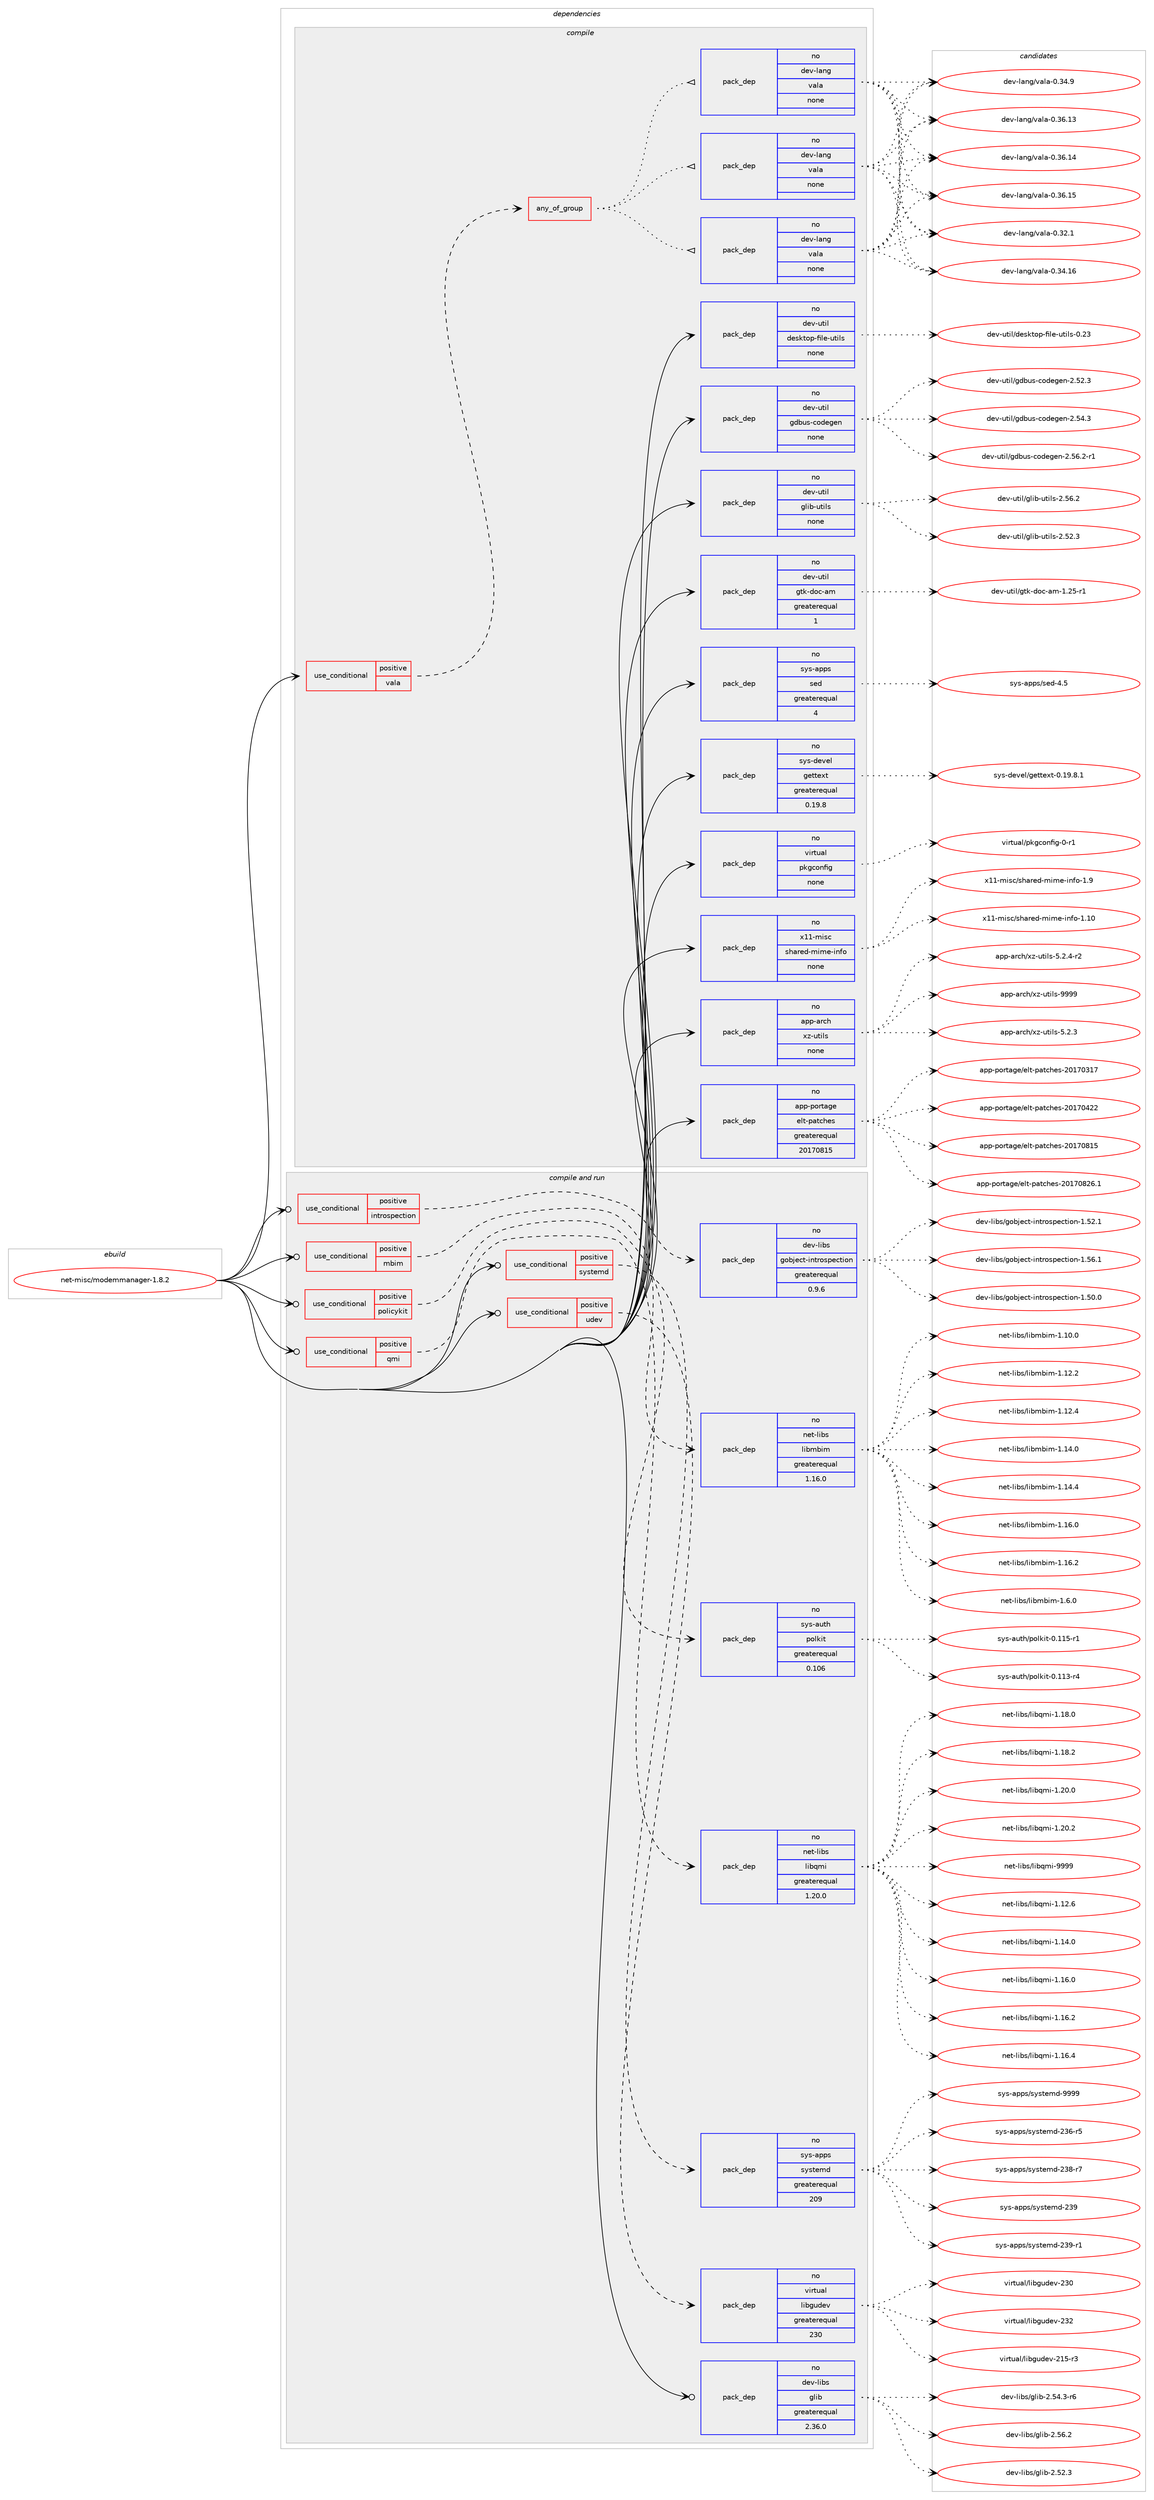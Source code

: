 digraph prolog {

# *************
# Graph options
# *************

newrank=true;
concentrate=true;
compound=true;
graph [rankdir=LR,fontname=Helvetica,fontsize=10,ranksep=1.5];#, ranksep=2.5, nodesep=0.2];
edge  [arrowhead=vee];
node  [fontname=Helvetica,fontsize=10];

# **********
# The ebuild
# **********

subgraph cluster_leftcol {
color=gray;
rank=same;
label=<<i>ebuild</i>>;
id [label="net-misc/modemmanager-1.8.2", color=red, width=4, href="../net-misc/modemmanager-1.8.2.svg"];
}

# ****************
# The dependencies
# ****************

subgraph cluster_midcol {
color=gray;
label=<<i>dependencies</i>>;
subgraph cluster_compile {
fillcolor="#eeeeee";
style=filled;
label=<<i>compile</i>>;
subgraph cond1587 {
dependency7858 [label=<<TABLE BORDER="0" CELLBORDER="1" CELLSPACING="0" CELLPADDING="4"><TR><TD ROWSPAN="3" CELLPADDING="10">use_conditional</TD></TR><TR><TD>positive</TD></TR><TR><TD>vala</TD></TR></TABLE>>, shape=none, color=red];
subgraph any160 {
dependency7859 [label=<<TABLE BORDER="0" CELLBORDER="1" CELLSPACING="0" CELLPADDING="4"><TR><TD CELLPADDING="10">any_of_group</TD></TR></TABLE>>, shape=none, color=red];subgraph pack6102 {
dependency7860 [label=<<TABLE BORDER="0" CELLBORDER="1" CELLSPACING="0" CELLPADDING="4" WIDTH="220"><TR><TD ROWSPAN="6" CELLPADDING="30">pack_dep</TD></TR><TR><TD WIDTH="110">no</TD></TR><TR><TD>dev-lang</TD></TR><TR><TD>vala</TD></TR><TR><TD>none</TD></TR><TR><TD></TD></TR></TABLE>>, shape=none, color=blue];
}
dependency7859:e -> dependency7860:w [weight=20,style="dotted",arrowhead="oinv"];
subgraph pack6103 {
dependency7861 [label=<<TABLE BORDER="0" CELLBORDER="1" CELLSPACING="0" CELLPADDING="4" WIDTH="220"><TR><TD ROWSPAN="6" CELLPADDING="30">pack_dep</TD></TR><TR><TD WIDTH="110">no</TD></TR><TR><TD>dev-lang</TD></TR><TR><TD>vala</TD></TR><TR><TD>none</TD></TR><TR><TD></TD></TR></TABLE>>, shape=none, color=blue];
}
dependency7859:e -> dependency7861:w [weight=20,style="dotted",arrowhead="oinv"];
subgraph pack6104 {
dependency7862 [label=<<TABLE BORDER="0" CELLBORDER="1" CELLSPACING="0" CELLPADDING="4" WIDTH="220"><TR><TD ROWSPAN="6" CELLPADDING="30">pack_dep</TD></TR><TR><TD WIDTH="110">no</TD></TR><TR><TD>dev-lang</TD></TR><TR><TD>vala</TD></TR><TR><TD>none</TD></TR><TR><TD></TD></TR></TABLE>>, shape=none, color=blue];
}
dependency7859:e -> dependency7862:w [weight=20,style="dotted",arrowhead="oinv"];
}
dependency7858:e -> dependency7859:w [weight=20,style="dashed",arrowhead="vee"];
}
id:e -> dependency7858:w [weight=20,style="solid",arrowhead="vee"];
subgraph pack6105 {
dependency7863 [label=<<TABLE BORDER="0" CELLBORDER="1" CELLSPACING="0" CELLPADDING="4" WIDTH="220"><TR><TD ROWSPAN="6" CELLPADDING="30">pack_dep</TD></TR><TR><TD WIDTH="110">no</TD></TR><TR><TD>app-arch</TD></TR><TR><TD>xz-utils</TD></TR><TR><TD>none</TD></TR><TR><TD></TD></TR></TABLE>>, shape=none, color=blue];
}
id:e -> dependency7863:w [weight=20,style="solid",arrowhead="vee"];
subgraph pack6106 {
dependency7864 [label=<<TABLE BORDER="0" CELLBORDER="1" CELLSPACING="0" CELLPADDING="4" WIDTH="220"><TR><TD ROWSPAN="6" CELLPADDING="30">pack_dep</TD></TR><TR><TD WIDTH="110">no</TD></TR><TR><TD>app-portage</TD></TR><TR><TD>elt-patches</TD></TR><TR><TD>greaterequal</TD></TR><TR><TD>20170815</TD></TR></TABLE>>, shape=none, color=blue];
}
id:e -> dependency7864:w [weight=20,style="solid",arrowhead="vee"];
subgraph pack6107 {
dependency7865 [label=<<TABLE BORDER="0" CELLBORDER="1" CELLSPACING="0" CELLPADDING="4" WIDTH="220"><TR><TD ROWSPAN="6" CELLPADDING="30">pack_dep</TD></TR><TR><TD WIDTH="110">no</TD></TR><TR><TD>dev-util</TD></TR><TR><TD>desktop-file-utils</TD></TR><TR><TD>none</TD></TR><TR><TD></TD></TR></TABLE>>, shape=none, color=blue];
}
id:e -> dependency7865:w [weight=20,style="solid",arrowhead="vee"];
subgraph pack6108 {
dependency7866 [label=<<TABLE BORDER="0" CELLBORDER="1" CELLSPACING="0" CELLPADDING="4" WIDTH="220"><TR><TD ROWSPAN="6" CELLPADDING="30">pack_dep</TD></TR><TR><TD WIDTH="110">no</TD></TR><TR><TD>dev-util</TD></TR><TR><TD>gdbus-codegen</TD></TR><TR><TD>none</TD></TR><TR><TD></TD></TR></TABLE>>, shape=none, color=blue];
}
id:e -> dependency7866:w [weight=20,style="solid",arrowhead="vee"];
subgraph pack6109 {
dependency7867 [label=<<TABLE BORDER="0" CELLBORDER="1" CELLSPACING="0" CELLPADDING="4" WIDTH="220"><TR><TD ROWSPAN="6" CELLPADDING="30">pack_dep</TD></TR><TR><TD WIDTH="110">no</TD></TR><TR><TD>dev-util</TD></TR><TR><TD>glib-utils</TD></TR><TR><TD>none</TD></TR><TR><TD></TD></TR></TABLE>>, shape=none, color=blue];
}
id:e -> dependency7867:w [weight=20,style="solid",arrowhead="vee"];
subgraph pack6110 {
dependency7868 [label=<<TABLE BORDER="0" CELLBORDER="1" CELLSPACING="0" CELLPADDING="4" WIDTH="220"><TR><TD ROWSPAN="6" CELLPADDING="30">pack_dep</TD></TR><TR><TD WIDTH="110">no</TD></TR><TR><TD>dev-util</TD></TR><TR><TD>gtk-doc-am</TD></TR><TR><TD>greaterequal</TD></TR><TR><TD>1</TD></TR></TABLE>>, shape=none, color=blue];
}
id:e -> dependency7868:w [weight=20,style="solid",arrowhead="vee"];
subgraph pack6111 {
dependency7869 [label=<<TABLE BORDER="0" CELLBORDER="1" CELLSPACING="0" CELLPADDING="4" WIDTH="220"><TR><TD ROWSPAN="6" CELLPADDING="30">pack_dep</TD></TR><TR><TD WIDTH="110">no</TD></TR><TR><TD>sys-apps</TD></TR><TR><TD>sed</TD></TR><TR><TD>greaterequal</TD></TR><TR><TD>4</TD></TR></TABLE>>, shape=none, color=blue];
}
id:e -> dependency7869:w [weight=20,style="solid",arrowhead="vee"];
subgraph pack6112 {
dependency7870 [label=<<TABLE BORDER="0" CELLBORDER="1" CELLSPACING="0" CELLPADDING="4" WIDTH="220"><TR><TD ROWSPAN="6" CELLPADDING="30">pack_dep</TD></TR><TR><TD WIDTH="110">no</TD></TR><TR><TD>sys-devel</TD></TR><TR><TD>gettext</TD></TR><TR><TD>greaterequal</TD></TR><TR><TD>0.19.8</TD></TR></TABLE>>, shape=none, color=blue];
}
id:e -> dependency7870:w [weight=20,style="solid",arrowhead="vee"];
subgraph pack6113 {
dependency7871 [label=<<TABLE BORDER="0" CELLBORDER="1" CELLSPACING="0" CELLPADDING="4" WIDTH="220"><TR><TD ROWSPAN="6" CELLPADDING="30">pack_dep</TD></TR><TR><TD WIDTH="110">no</TD></TR><TR><TD>virtual</TD></TR><TR><TD>pkgconfig</TD></TR><TR><TD>none</TD></TR><TR><TD></TD></TR></TABLE>>, shape=none, color=blue];
}
id:e -> dependency7871:w [weight=20,style="solid",arrowhead="vee"];
subgraph pack6114 {
dependency7872 [label=<<TABLE BORDER="0" CELLBORDER="1" CELLSPACING="0" CELLPADDING="4" WIDTH="220"><TR><TD ROWSPAN="6" CELLPADDING="30">pack_dep</TD></TR><TR><TD WIDTH="110">no</TD></TR><TR><TD>x11-misc</TD></TR><TR><TD>shared-mime-info</TD></TR><TR><TD>none</TD></TR><TR><TD></TD></TR></TABLE>>, shape=none, color=blue];
}
id:e -> dependency7872:w [weight=20,style="solid",arrowhead="vee"];
}
subgraph cluster_compileandrun {
fillcolor="#eeeeee";
style=filled;
label=<<i>compile and run</i>>;
subgraph cond1588 {
dependency7873 [label=<<TABLE BORDER="0" CELLBORDER="1" CELLSPACING="0" CELLPADDING="4"><TR><TD ROWSPAN="3" CELLPADDING="10">use_conditional</TD></TR><TR><TD>positive</TD></TR><TR><TD>introspection</TD></TR></TABLE>>, shape=none, color=red];
subgraph pack6115 {
dependency7874 [label=<<TABLE BORDER="0" CELLBORDER="1" CELLSPACING="0" CELLPADDING="4" WIDTH="220"><TR><TD ROWSPAN="6" CELLPADDING="30">pack_dep</TD></TR><TR><TD WIDTH="110">no</TD></TR><TR><TD>dev-libs</TD></TR><TR><TD>gobject-introspection</TD></TR><TR><TD>greaterequal</TD></TR><TR><TD>0.9.6</TD></TR></TABLE>>, shape=none, color=blue];
}
dependency7873:e -> dependency7874:w [weight=20,style="dashed",arrowhead="vee"];
}
id:e -> dependency7873:w [weight=20,style="solid",arrowhead="odotvee"];
subgraph cond1589 {
dependency7875 [label=<<TABLE BORDER="0" CELLBORDER="1" CELLSPACING="0" CELLPADDING="4"><TR><TD ROWSPAN="3" CELLPADDING="10">use_conditional</TD></TR><TR><TD>positive</TD></TR><TR><TD>mbim</TD></TR></TABLE>>, shape=none, color=red];
subgraph pack6116 {
dependency7876 [label=<<TABLE BORDER="0" CELLBORDER="1" CELLSPACING="0" CELLPADDING="4" WIDTH="220"><TR><TD ROWSPAN="6" CELLPADDING="30">pack_dep</TD></TR><TR><TD WIDTH="110">no</TD></TR><TR><TD>net-libs</TD></TR><TR><TD>libmbim</TD></TR><TR><TD>greaterequal</TD></TR><TR><TD>1.16.0</TD></TR></TABLE>>, shape=none, color=blue];
}
dependency7875:e -> dependency7876:w [weight=20,style="dashed",arrowhead="vee"];
}
id:e -> dependency7875:w [weight=20,style="solid",arrowhead="odotvee"];
subgraph cond1590 {
dependency7877 [label=<<TABLE BORDER="0" CELLBORDER="1" CELLSPACING="0" CELLPADDING="4"><TR><TD ROWSPAN="3" CELLPADDING="10">use_conditional</TD></TR><TR><TD>positive</TD></TR><TR><TD>policykit</TD></TR></TABLE>>, shape=none, color=red];
subgraph pack6117 {
dependency7878 [label=<<TABLE BORDER="0" CELLBORDER="1" CELLSPACING="0" CELLPADDING="4" WIDTH="220"><TR><TD ROWSPAN="6" CELLPADDING="30">pack_dep</TD></TR><TR><TD WIDTH="110">no</TD></TR><TR><TD>sys-auth</TD></TR><TR><TD>polkit</TD></TR><TR><TD>greaterequal</TD></TR><TR><TD>0.106</TD></TR></TABLE>>, shape=none, color=blue];
}
dependency7877:e -> dependency7878:w [weight=20,style="dashed",arrowhead="vee"];
}
id:e -> dependency7877:w [weight=20,style="solid",arrowhead="odotvee"];
subgraph cond1591 {
dependency7879 [label=<<TABLE BORDER="0" CELLBORDER="1" CELLSPACING="0" CELLPADDING="4"><TR><TD ROWSPAN="3" CELLPADDING="10">use_conditional</TD></TR><TR><TD>positive</TD></TR><TR><TD>qmi</TD></TR></TABLE>>, shape=none, color=red];
subgraph pack6118 {
dependency7880 [label=<<TABLE BORDER="0" CELLBORDER="1" CELLSPACING="0" CELLPADDING="4" WIDTH="220"><TR><TD ROWSPAN="6" CELLPADDING="30">pack_dep</TD></TR><TR><TD WIDTH="110">no</TD></TR><TR><TD>net-libs</TD></TR><TR><TD>libqmi</TD></TR><TR><TD>greaterequal</TD></TR><TR><TD>1.20.0</TD></TR></TABLE>>, shape=none, color=blue];
}
dependency7879:e -> dependency7880:w [weight=20,style="dashed",arrowhead="vee"];
}
id:e -> dependency7879:w [weight=20,style="solid",arrowhead="odotvee"];
subgraph cond1592 {
dependency7881 [label=<<TABLE BORDER="0" CELLBORDER="1" CELLSPACING="0" CELLPADDING="4"><TR><TD ROWSPAN="3" CELLPADDING="10">use_conditional</TD></TR><TR><TD>positive</TD></TR><TR><TD>systemd</TD></TR></TABLE>>, shape=none, color=red];
subgraph pack6119 {
dependency7882 [label=<<TABLE BORDER="0" CELLBORDER="1" CELLSPACING="0" CELLPADDING="4" WIDTH="220"><TR><TD ROWSPAN="6" CELLPADDING="30">pack_dep</TD></TR><TR><TD WIDTH="110">no</TD></TR><TR><TD>sys-apps</TD></TR><TR><TD>systemd</TD></TR><TR><TD>greaterequal</TD></TR><TR><TD>209</TD></TR></TABLE>>, shape=none, color=blue];
}
dependency7881:e -> dependency7882:w [weight=20,style="dashed",arrowhead="vee"];
}
id:e -> dependency7881:w [weight=20,style="solid",arrowhead="odotvee"];
subgraph cond1593 {
dependency7883 [label=<<TABLE BORDER="0" CELLBORDER="1" CELLSPACING="0" CELLPADDING="4"><TR><TD ROWSPAN="3" CELLPADDING="10">use_conditional</TD></TR><TR><TD>positive</TD></TR><TR><TD>udev</TD></TR></TABLE>>, shape=none, color=red];
subgraph pack6120 {
dependency7884 [label=<<TABLE BORDER="0" CELLBORDER="1" CELLSPACING="0" CELLPADDING="4" WIDTH="220"><TR><TD ROWSPAN="6" CELLPADDING="30">pack_dep</TD></TR><TR><TD WIDTH="110">no</TD></TR><TR><TD>virtual</TD></TR><TR><TD>libgudev</TD></TR><TR><TD>greaterequal</TD></TR><TR><TD>230</TD></TR></TABLE>>, shape=none, color=blue];
}
dependency7883:e -> dependency7884:w [weight=20,style="dashed",arrowhead="vee"];
}
id:e -> dependency7883:w [weight=20,style="solid",arrowhead="odotvee"];
subgraph pack6121 {
dependency7885 [label=<<TABLE BORDER="0" CELLBORDER="1" CELLSPACING="0" CELLPADDING="4" WIDTH="220"><TR><TD ROWSPAN="6" CELLPADDING="30">pack_dep</TD></TR><TR><TD WIDTH="110">no</TD></TR><TR><TD>dev-libs</TD></TR><TR><TD>glib</TD></TR><TR><TD>greaterequal</TD></TR><TR><TD>2.36.0</TD></TR></TABLE>>, shape=none, color=blue];
}
id:e -> dependency7885:w [weight=20,style="solid",arrowhead="odotvee"];
}
subgraph cluster_run {
fillcolor="#eeeeee";
style=filled;
label=<<i>run</i>>;
}
}

# **************
# The candidates
# **************

subgraph cluster_choices {
rank=same;
color=gray;
label=<<i>candidates</i>>;

subgraph choice6102 {
color=black;
nodesep=1;
choice100101118451089711010347118971089745484651504649 [label="dev-lang/vala-0.32.1", color=red, width=4,href="../dev-lang/vala-0.32.1.svg"];
choice10010111845108971101034711897108974548465152464954 [label="dev-lang/vala-0.34.16", color=red, width=4,href="../dev-lang/vala-0.34.16.svg"];
choice100101118451089711010347118971089745484651524657 [label="dev-lang/vala-0.34.9", color=red, width=4,href="../dev-lang/vala-0.34.9.svg"];
choice10010111845108971101034711897108974548465154464951 [label="dev-lang/vala-0.36.13", color=red, width=4,href="../dev-lang/vala-0.36.13.svg"];
choice10010111845108971101034711897108974548465154464952 [label="dev-lang/vala-0.36.14", color=red, width=4,href="../dev-lang/vala-0.36.14.svg"];
choice10010111845108971101034711897108974548465154464953 [label="dev-lang/vala-0.36.15", color=red, width=4,href="../dev-lang/vala-0.36.15.svg"];
dependency7860:e -> choice100101118451089711010347118971089745484651504649:w [style=dotted,weight="100"];
dependency7860:e -> choice10010111845108971101034711897108974548465152464954:w [style=dotted,weight="100"];
dependency7860:e -> choice100101118451089711010347118971089745484651524657:w [style=dotted,weight="100"];
dependency7860:e -> choice10010111845108971101034711897108974548465154464951:w [style=dotted,weight="100"];
dependency7860:e -> choice10010111845108971101034711897108974548465154464952:w [style=dotted,weight="100"];
dependency7860:e -> choice10010111845108971101034711897108974548465154464953:w [style=dotted,weight="100"];
}
subgraph choice6103 {
color=black;
nodesep=1;
choice100101118451089711010347118971089745484651504649 [label="dev-lang/vala-0.32.1", color=red, width=4,href="../dev-lang/vala-0.32.1.svg"];
choice10010111845108971101034711897108974548465152464954 [label="dev-lang/vala-0.34.16", color=red, width=4,href="../dev-lang/vala-0.34.16.svg"];
choice100101118451089711010347118971089745484651524657 [label="dev-lang/vala-0.34.9", color=red, width=4,href="../dev-lang/vala-0.34.9.svg"];
choice10010111845108971101034711897108974548465154464951 [label="dev-lang/vala-0.36.13", color=red, width=4,href="../dev-lang/vala-0.36.13.svg"];
choice10010111845108971101034711897108974548465154464952 [label="dev-lang/vala-0.36.14", color=red, width=4,href="../dev-lang/vala-0.36.14.svg"];
choice10010111845108971101034711897108974548465154464953 [label="dev-lang/vala-0.36.15", color=red, width=4,href="../dev-lang/vala-0.36.15.svg"];
dependency7861:e -> choice100101118451089711010347118971089745484651504649:w [style=dotted,weight="100"];
dependency7861:e -> choice10010111845108971101034711897108974548465152464954:w [style=dotted,weight="100"];
dependency7861:e -> choice100101118451089711010347118971089745484651524657:w [style=dotted,weight="100"];
dependency7861:e -> choice10010111845108971101034711897108974548465154464951:w [style=dotted,weight="100"];
dependency7861:e -> choice10010111845108971101034711897108974548465154464952:w [style=dotted,weight="100"];
dependency7861:e -> choice10010111845108971101034711897108974548465154464953:w [style=dotted,weight="100"];
}
subgraph choice6104 {
color=black;
nodesep=1;
choice100101118451089711010347118971089745484651504649 [label="dev-lang/vala-0.32.1", color=red, width=4,href="../dev-lang/vala-0.32.1.svg"];
choice10010111845108971101034711897108974548465152464954 [label="dev-lang/vala-0.34.16", color=red, width=4,href="../dev-lang/vala-0.34.16.svg"];
choice100101118451089711010347118971089745484651524657 [label="dev-lang/vala-0.34.9", color=red, width=4,href="../dev-lang/vala-0.34.9.svg"];
choice10010111845108971101034711897108974548465154464951 [label="dev-lang/vala-0.36.13", color=red, width=4,href="../dev-lang/vala-0.36.13.svg"];
choice10010111845108971101034711897108974548465154464952 [label="dev-lang/vala-0.36.14", color=red, width=4,href="../dev-lang/vala-0.36.14.svg"];
choice10010111845108971101034711897108974548465154464953 [label="dev-lang/vala-0.36.15", color=red, width=4,href="../dev-lang/vala-0.36.15.svg"];
dependency7862:e -> choice100101118451089711010347118971089745484651504649:w [style=dotted,weight="100"];
dependency7862:e -> choice10010111845108971101034711897108974548465152464954:w [style=dotted,weight="100"];
dependency7862:e -> choice100101118451089711010347118971089745484651524657:w [style=dotted,weight="100"];
dependency7862:e -> choice10010111845108971101034711897108974548465154464951:w [style=dotted,weight="100"];
dependency7862:e -> choice10010111845108971101034711897108974548465154464952:w [style=dotted,weight="100"];
dependency7862:e -> choice10010111845108971101034711897108974548465154464953:w [style=dotted,weight="100"];
}
subgraph choice6105 {
color=black;
nodesep=1;
choice971121124597114991044712012245117116105108115455346504651 [label="app-arch/xz-utils-5.2.3", color=red, width=4,href="../app-arch/xz-utils-5.2.3.svg"];
choice9711211245971149910447120122451171161051081154553465046524511450 [label="app-arch/xz-utils-5.2.4-r2", color=red, width=4,href="../app-arch/xz-utils-5.2.4-r2.svg"];
choice9711211245971149910447120122451171161051081154557575757 [label="app-arch/xz-utils-9999", color=red, width=4,href="../app-arch/xz-utils-9999.svg"];
dependency7863:e -> choice971121124597114991044712012245117116105108115455346504651:w [style=dotted,weight="100"];
dependency7863:e -> choice9711211245971149910447120122451171161051081154553465046524511450:w [style=dotted,weight="100"];
dependency7863:e -> choice9711211245971149910447120122451171161051081154557575757:w [style=dotted,weight="100"];
}
subgraph choice6106 {
color=black;
nodesep=1;
choice97112112451121111141169710310147101108116451129711699104101115455048495548514955 [label="app-portage/elt-patches-20170317", color=red, width=4,href="../app-portage/elt-patches-20170317.svg"];
choice97112112451121111141169710310147101108116451129711699104101115455048495548525050 [label="app-portage/elt-patches-20170422", color=red, width=4,href="../app-portage/elt-patches-20170422.svg"];
choice97112112451121111141169710310147101108116451129711699104101115455048495548564953 [label="app-portage/elt-patches-20170815", color=red, width=4,href="../app-portage/elt-patches-20170815.svg"];
choice971121124511211111411697103101471011081164511297116991041011154550484955485650544649 [label="app-portage/elt-patches-20170826.1", color=red, width=4,href="../app-portage/elt-patches-20170826.1.svg"];
dependency7864:e -> choice97112112451121111141169710310147101108116451129711699104101115455048495548514955:w [style=dotted,weight="100"];
dependency7864:e -> choice97112112451121111141169710310147101108116451129711699104101115455048495548525050:w [style=dotted,weight="100"];
dependency7864:e -> choice97112112451121111141169710310147101108116451129711699104101115455048495548564953:w [style=dotted,weight="100"];
dependency7864:e -> choice971121124511211111411697103101471011081164511297116991041011154550484955485650544649:w [style=dotted,weight="100"];
}
subgraph choice6107 {
color=black;
nodesep=1;
choice100101118451171161051084710010111510711611111245102105108101451171161051081154548465051 [label="dev-util/desktop-file-utils-0.23", color=red, width=4,href="../dev-util/desktop-file-utils-0.23.svg"];
dependency7865:e -> choice100101118451171161051084710010111510711611111245102105108101451171161051081154548465051:w [style=dotted,weight="100"];
}
subgraph choice6108 {
color=black;
nodesep=1;
choice100101118451171161051084710310098117115459911110010110310111045504653504651 [label="dev-util/gdbus-codegen-2.52.3", color=red, width=4,href="../dev-util/gdbus-codegen-2.52.3.svg"];
choice100101118451171161051084710310098117115459911110010110310111045504653524651 [label="dev-util/gdbus-codegen-2.54.3", color=red, width=4,href="../dev-util/gdbus-codegen-2.54.3.svg"];
choice1001011184511711610510847103100981171154599111100101103101110455046535446504511449 [label="dev-util/gdbus-codegen-2.56.2-r1", color=red, width=4,href="../dev-util/gdbus-codegen-2.56.2-r1.svg"];
dependency7866:e -> choice100101118451171161051084710310098117115459911110010110310111045504653504651:w [style=dotted,weight="100"];
dependency7866:e -> choice100101118451171161051084710310098117115459911110010110310111045504653524651:w [style=dotted,weight="100"];
dependency7866:e -> choice1001011184511711610510847103100981171154599111100101103101110455046535446504511449:w [style=dotted,weight="100"];
}
subgraph choice6109 {
color=black;
nodesep=1;
choice1001011184511711610510847103108105984511711610510811545504653504651 [label="dev-util/glib-utils-2.52.3", color=red, width=4,href="../dev-util/glib-utils-2.52.3.svg"];
choice1001011184511711610510847103108105984511711610510811545504653544650 [label="dev-util/glib-utils-2.56.2", color=red, width=4,href="../dev-util/glib-utils-2.56.2.svg"];
dependency7867:e -> choice1001011184511711610510847103108105984511711610510811545504653504651:w [style=dotted,weight="100"];
dependency7867:e -> choice1001011184511711610510847103108105984511711610510811545504653544650:w [style=dotted,weight="100"];
}
subgraph choice6110 {
color=black;
nodesep=1;
choice10010111845117116105108471031161074510011199459710945494650534511449 [label="dev-util/gtk-doc-am-1.25-r1", color=red, width=4,href="../dev-util/gtk-doc-am-1.25-r1.svg"];
dependency7868:e -> choice10010111845117116105108471031161074510011199459710945494650534511449:w [style=dotted,weight="100"];
}
subgraph choice6111 {
color=black;
nodesep=1;
choice11512111545971121121154711510110045524653 [label="sys-apps/sed-4.5", color=red, width=4,href="../sys-apps/sed-4.5.svg"];
dependency7869:e -> choice11512111545971121121154711510110045524653:w [style=dotted,weight="100"];
}
subgraph choice6112 {
color=black;
nodesep=1;
choice1151211154510010111810110847103101116116101120116454846495746564649 [label="sys-devel/gettext-0.19.8.1", color=red, width=4,href="../sys-devel/gettext-0.19.8.1.svg"];
dependency7870:e -> choice1151211154510010111810110847103101116116101120116454846495746564649:w [style=dotted,weight="100"];
}
subgraph choice6113 {
color=black;
nodesep=1;
choice11810511411611797108471121071039911111010210510345484511449 [label="virtual/pkgconfig-0-r1", color=red, width=4,href="../virtual/pkgconfig-0-r1.svg"];
dependency7871:e -> choice11810511411611797108471121071039911111010210510345484511449:w [style=dotted,weight="100"];
}
subgraph choice6114 {
color=black;
nodesep=1;
choice12049494510910511599471151049711410110045109105109101451051101021114549464948 [label="x11-misc/shared-mime-info-1.10", color=red, width=4,href="../x11-misc/shared-mime-info-1.10.svg"];
choice120494945109105115994711510497114101100451091051091014510511010211145494657 [label="x11-misc/shared-mime-info-1.9", color=red, width=4,href="../x11-misc/shared-mime-info-1.9.svg"];
dependency7872:e -> choice12049494510910511599471151049711410110045109105109101451051101021114549464948:w [style=dotted,weight="100"];
dependency7872:e -> choice120494945109105115994711510497114101100451091051091014510511010211145494657:w [style=dotted,weight="100"];
}
subgraph choice6115 {
color=black;
nodesep=1;
choice1001011184510810598115471031119810610199116451051101161141111151121019911610511111045494653484648 [label="dev-libs/gobject-introspection-1.50.0", color=red, width=4,href="../dev-libs/gobject-introspection-1.50.0.svg"];
choice1001011184510810598115471031119810610199116451051101161141111151121019911610511111045494653504649 [label="dev-libs/gobject-introspection-1.52.1", color=red, width=4,href="../dev-libs/gobject-introspection-1.52.1.svg"];
choice1001011184510810598115471031119810610199116451051101161141111151121019911610511111045494653544649 [label="dev-libs/gobject-introspection-1.56.1", color=red, width=4,href="../dev-libs/gobject-introspection-1.56.1.svg"];
dependency7874:e -> choice1001011184510810598115471031119810610199116451051101161141111151121019911610511111045494653484648:w [style=dotted,weight="100"];
dependency7874:e -> choice1001011184510810598115471031119810610199116451051101161141111151121019911610511111045494653504649:w [style=dotted,weight="100"];
dependency7874:e -> choice1001011184510810598115471031119810610199116451051101161141111151121019911610511111045494653544649:w [style=dotted,weight="100"];
}
subgraph choice6116 {
color=black;
nodesep=1;
choice110101116451081059811547108105981099810510945494649484648 [label="net-libs/libmbim-1.10.0", color=red, width=4,href="../net-libs/libmbim-1.10.0.svg"];
choice110101116451081059811547108105981099810510945494649504650 [label="net-libs/libmbim-1.12.2", color=red, width=4,href="../net-libs/libmbim-1.12.2.svg"];
choice110101116451081059811547108105981099810510945494649504652 [label="net-libs/libmbim-1.12.4", color=red, width=4,href="../net-libs/libmbim-1.12.4.svg"];
choice110101116451081059811547108105981099810510945494649524648 [label="net-libs/libmbim-1.14.0", color=red, width=4,href="../net-libs/libmbim-1.14.0.svg"];
choice110101116451081059811547108105981099810510945494649524652 [label="net-libs/libmbim-1.14.4", color=red, width=4,href="../net-libs/libmbim-1.14.4.svg"];
choice110101116451081059811547108105981099810510945494649544648 [label="net-libs/libmbim-1.16.0", color=red, width=4,href="../net-libs/libmbim-1.16.0.svg"];
choice110101116451081059811547108105981099810510945494649544650 [label="net-libs/libmbim-1.16.2", color=red, width=4,href="../net-libs/libmbim-1.16.2.svg"];
choice1101011164510810598115471081059810998105109454946544648 [label="net-libs/libmbim-1.6.0", color=red, width=4,href="../net-libs/libmbim-1.6.0.svg"];
dependency7876:e -> choice110101116451081059811547108105981099810510945494649484648:w [style=dotted,weight="100"];
dependency7876:e -> choice110101116451081059811547108105981099810510945494649504650:w [style=dotted,weight="100"];
dependency7876:e -> choice110101116451081059811547108105981099810510945494649504652:w [style=dotted,weight="100"];
dependency7876:e -> choice110101116451081059811547108105981099810510945494649524648:w [style=dotted,weight="100"];
dependency7876:e -> choice110101116451081059811547108105981099810510945494649524652:w [style=dotted,weight="100"];
dependency7876:e -> choice110101116451081059811547108105981099810510945494649544648:w [style=dotted,weight="100"];
dependency7876:e -> choice110101116451081059811547108105981099810510945494649544650:w [style=dotted,weight="100"];
dependency7876:e -> choice1101011164510810598115471081059810998105109454946544648:w [style=dotted,weight="100"];
}
subgraph choice6117 {
color=black;
nodesep=1;
choice1151211154597117116104471121111081071051164548464949514511452 [label="sys-auth/polkit-0.113-r4", color=red, width=4,href="../sys-auth/polkit-0.113-r4.svg"];
choice1151211154597117116104471121111081071051164548464949534511449 [label="sys-auth/polkit-0.115-r1", color=red, width=4,href="../sys-auth/polkit-0.115-r1.svg"];
dependency7878:e -> choice1151211154597117116104471121111081071051164548464949514511452:w [style=dotted,weight="100"];
dependency7878:e -> choice1151211154597117116104471121111081071051164548464949534511449:w [style=dotted,weight="100"];
}
subgraph choice6118 {
color=black;
nodesep=1;
choice1101011164510810598115471081059811310910545494649504654 [label="net-libs/libqmi-1.12.6", color=red, width=4,href="../net-libs/libqmi-1.12.6.svg"];
choice1101011164510810598115471081059811310910545494649524648 [label="net-libs/libqmi-1.14.0", color=red, width=4,href="../net-libs/libqmi-1.14.0.svg"];
choice1101011164510810598115471081059811310910545494649544648 [label="net-libs/libqmi-1.16.0", color=red, width=4,href="../net-libs/libqmi-1.16.0.svg"];
choice1101011164510810598115471081059811310910545494649544650 [label="net-libs/libqmi-1.16.2", color=red, width=4,href="../net-libs/libqmi-1.16.2.svg"];
choice1101011164510810598115471081059811310910545494649544652 [label="net-libs/libqmi-1.16.4", color=red, width=4,href="../net-libs/libqmi-1.16.4.svg"];
choice1101011164510810598115471081059811310910545494649564648 [label="net-libs/libqmi-1.18.0", color=red, width=4,href="../net-libs/libqmi-1.18.0.svg"];
choice1101011164510810598115471081059811310910545494649564650 [label="net-libs/libqmi-1.18.2", color=red, width=4,href="../net-libs/libqmi-1.18.2.svg"];
choice1101011164510810598115471081059811310910545494650484648 [label="net-libs/libqmi-1.20.0", color=red, width=4,href="../net-libs/libqmi-1.20.0.svg"];
choice1101011164510810598115471081059811310910545494650484650 [label="net-libs/libqmi-1.20.2", color=red, width=4,href="../net-libs/libqmi-1.20.2.svg"];
choice110101116451081059811547108105981131091054557575757 [label="net-libs/libqmi-9999", color=red, width=4,href="../net-libs/libqmi-9999.svg"];
dependency7880:e -> choice1101011164510810598115471081059811310910545494649504654:w [style=dotted,weight="100"];
dependency7880:e -> choice1101011164510810598115471081059811310910545494649524648:w [style=dotted,weight="100"];
dependency7880:e -> choice1101011164510810598115471081059811310910545494649544648:w [style=dotted,weight="100"];
dependency7880:e -> choice1101011164510810598115471081059811310910545494649544650:w [style=dotted,weight="100"];
dependency7880:e -> choice1101011164510810598115471081059811310910545494649544652:w [style=dotted,weight="100"];
dependency7880:e -> choice1101011164510810598115471081059811310910545494649564648:w [style=dotted,weight="100"];
dependency7880:e -> choice1101011164510810598115471081059811310910545494649564650:w [style=dotted,weight="100"];
dependency7880:e -> choice1101011164510810598115471081059811310910545494650484648:w [style=dotted,weight="100"];
dependency7880:e -> choice1101011164510810598115471081059811310910545494650484650:w [style=dotted,weight="100"];
dependency7880:e -> choice110101116451081059811547108105981131091054557575757:w [style=dotted,weight="100"];
}
subgraph choice6119 {
color=black;
nodesep=1;
choice115121115459711211211547115121115116101109100455051544511453 [label="sys-apps/systemd-236-r5", color=red, width=4,href="../sys-apps/systemd-236-r5.svg"];
choice115121115459711211211547115121115116101109100455051564511455 [label="sys-apps/systemd-238-r7", color=red, width=4,href="../sys-apps/systemd-238-r7.svg"];
choice11512111545971121121154711512111511610110910045505157 [label="sys-apps/systemd-239", color=red, width=4,href="../sys-apps/systemd-239.svg"];
choice115121115459711211211547115121115116101109100455051574511449 [label="sys-apps/systemd-239-r1", color=red, width=4,href="../sys-apps/systemd-239-r1.svg"];
choice1151211154597112112115471151211151161011091004557575757 [label="sys-apps/systemd-9999", color=red, width=4,href="../sys-apps/systemd-9999.svg"];
dependency7882:e -> choice115121115459711211211547115121115116101109100455051544511453:w [style=dotted,weight="100"];
dependency7882:e -> choice115121115459711211211547115121115116101109100455051564511455:w [style=dotted,weight="100"];
dependency7882:e -> choice11512111545971121121154711512111511610110910045505157:w [style=dotted,weight="100"];
dependency7882:e -> choice115121115459711211211547115121115116101109100455051574511449:w [style=dotted,weight="100"];
dependency7882:e -> choice1151211154597112112115471151211151161011091004557575757:w [style=dotted,weight="100"];
}
subgraph choice6120 {
color=black;
nodesep=1;
choice118105114116117971084710810598103117100101118455049534511451 [label="virtual/libgudev-215-r3", color=red, width=4,href="../virtual/libgudev-215-r3.svg"];
choice11810511411611797108471081059810311710010111845505148 [label="virtual/libgudev-230", color=red, width=4,href="../virtual/libgudev-230.svg"];
choice11810511411611797108471081059810311710010111845505150 [label="virtual/libgudev-232", color=red, width=4,href="../virtual/libgudev-232.svg"];
dependency7884:e -> choice118105114116117971084710810598103117100101118455049534511451:w [style=dotted,weight="100"];
dependency7884:e -> choice11810511411611797108471081059810311710010111845505148:w [style=dotted,weight="100"];
dependency7884:e -> choice11810511411611797108471081059810311710010111845505150:w [style=dotted,weight="100"];
}
subgraph choice6121 {
color=black;
nodesep=1;
choice1001011184510810598115471031081059845504653504651 [label="dev-libs/glib-2.52.3", color=red, width=4,href="../dev-libs/glib-2.52.3.svg"];
choice10010111845108105981154710310810598455046535246514511454 [label="dev-libs/glib-2.54.3-r6", color=red, width=4,href="../dev-libs/glib-2.54.3-r6.svg"];
choice1001011184510810598115471031081059845504653544650 [label="dev-libs/glib-2.56.2", color=red, width=4,href="../dev-libs/glib-2.56.2.svg"];
dependency7885:e -> choice1001011184510810598115471031081059845504653504651:w [style=dotted,weight="100"];
dependency7885:e -> choice10010111845108105981154710310810598455046535246514511454:w [style=dotted,weight="100"];
dependency7885:e -> choice1001011184510810598115471031081059845504653544650:w [style=dotted,weight="100"];
}
}

}
